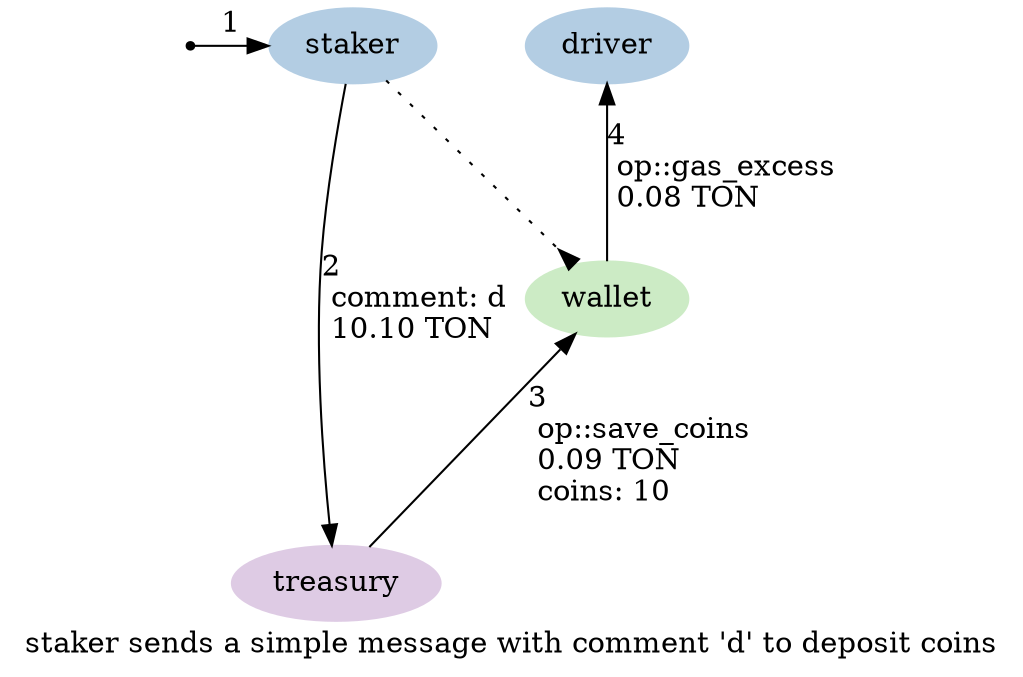 digraph {
    label="staker sends a simple message with comment 'd' to deposit coins"
    node [ colorscheme=pastel19 style=filled ]

    /* Entities */
    external [ shape=point ]
    staker, driver [ color=2 ]
    wallet [ color=3 ]
    treasury [ color=4 ]

    /* Relationships */
    staker -> wallet [ arrowhead=inv style=dotted ]
    external -> staker [ label="1" ]
    staker -> treasury [ label="2\l comment: d\l 10.10 TON\l" ]
    treasury -> wallet [ label="3\l op::save_coins\l 0.09 TON\l coins: 10\l" ]
    wallet -> driver [ label="4\l op::gas_excess\l 0.08 TON\l" ]

    /* Ranks */
    { rank=min external staker driver }
    { rank=max treasury }
}
